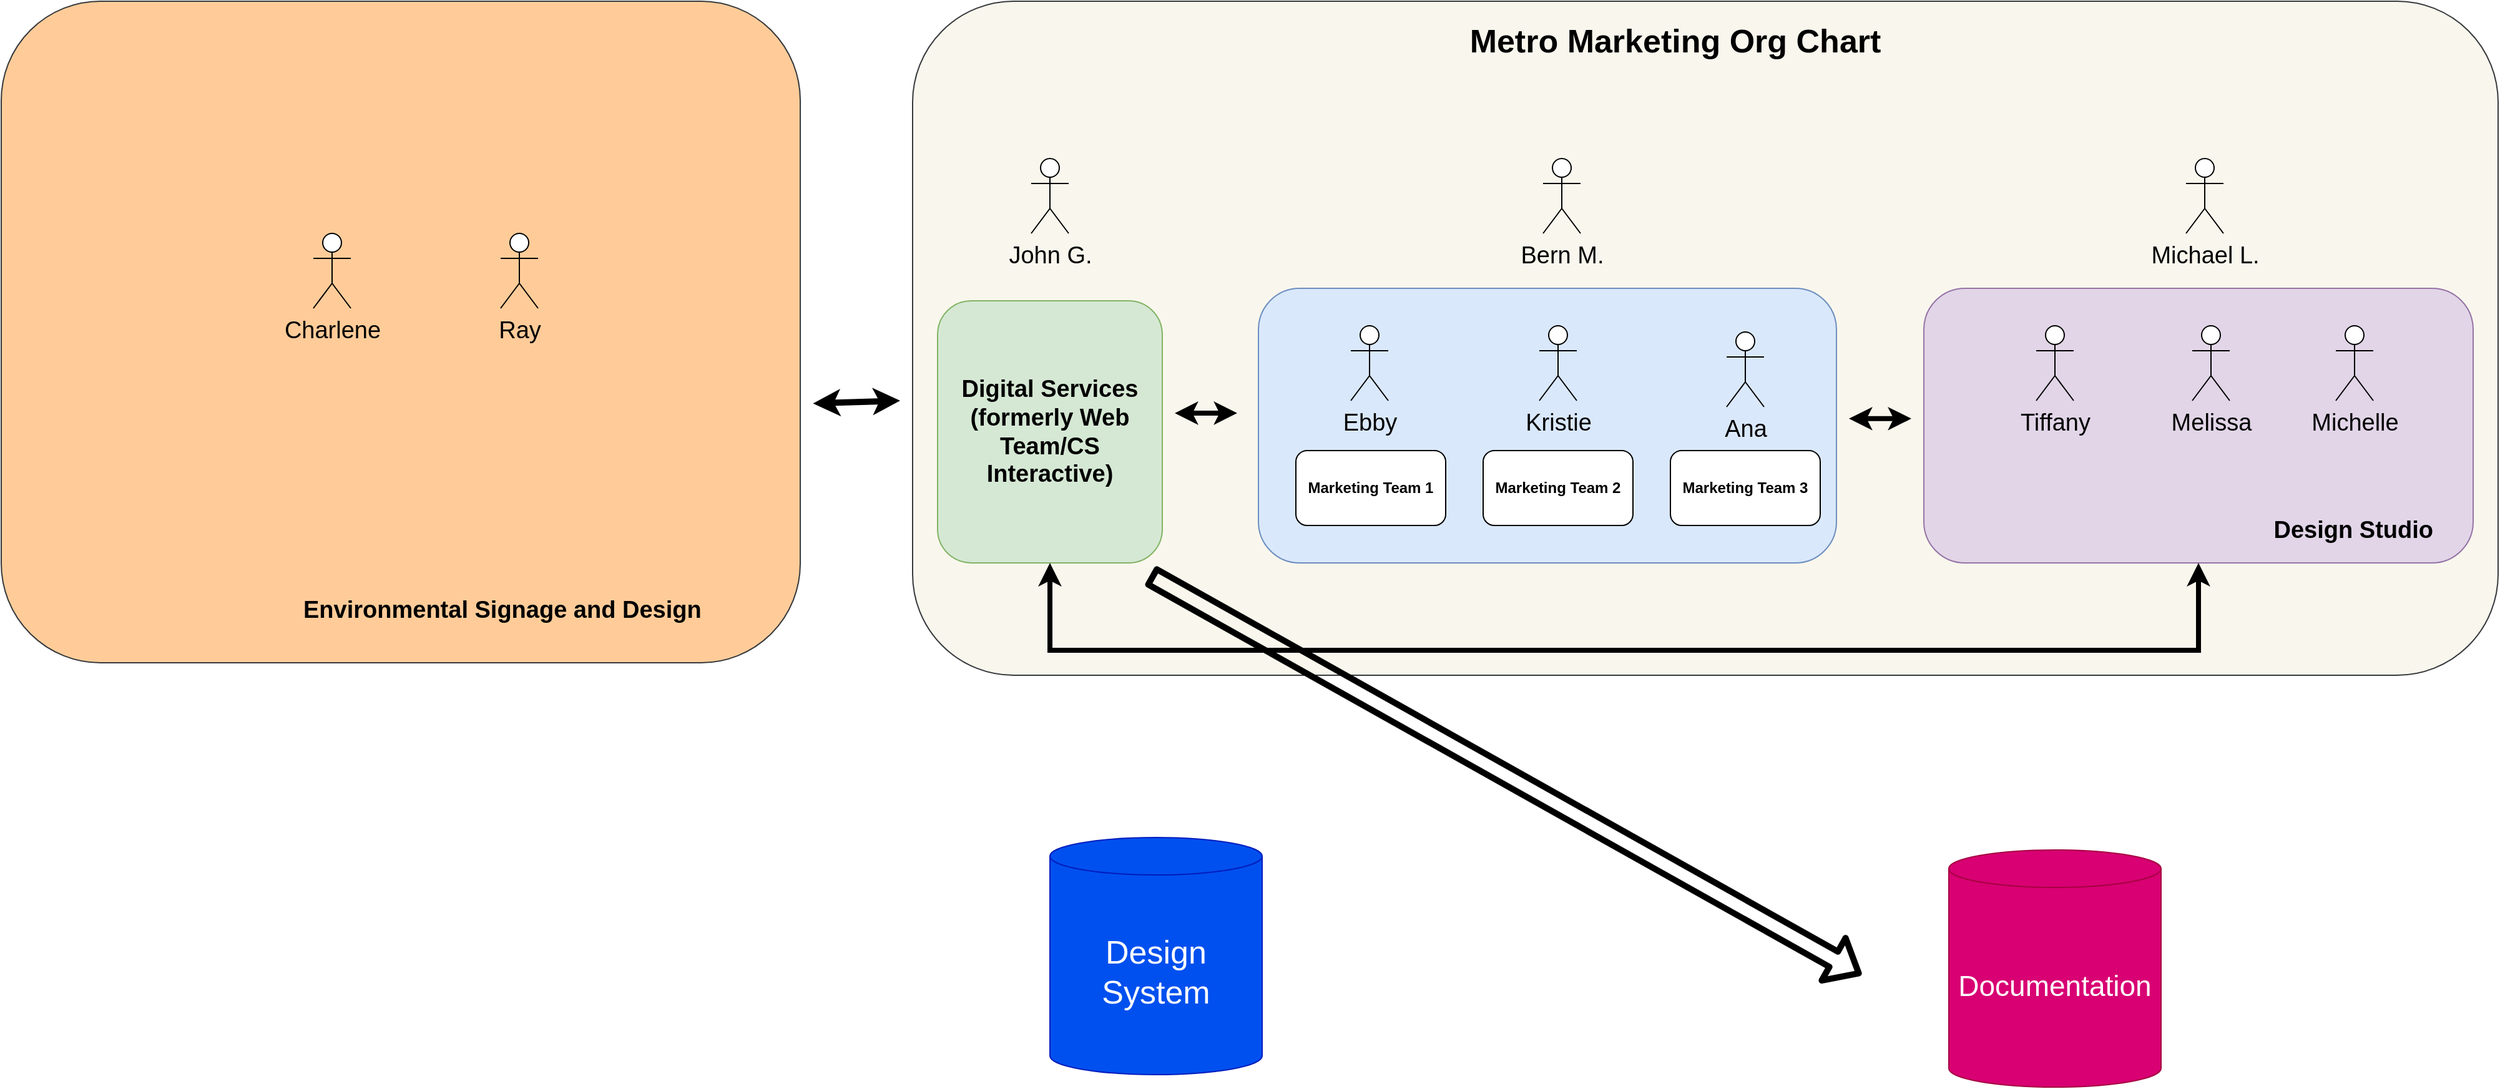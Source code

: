 <mxfile version="15.2.7" type="github">
  <diagram id="5HgKiA-mDhihwRjE3J8e" name="Page-1">
    <mxGraphModel dx="3457" dy="2060" grid="1" gridSize="10" guides="1" tooltips="1" connect="1" arrows="1" fold="1" page="1" pageScale="1" pageWidth="850" pageHeight="1100" math="0" shadow="0">
      <root>
        <mxCell id="0" />
        <mxCell id="1" parent="0" />
        <mxCell id="XEs6g6uKe2N_zZoCosdx-28" value="" style="rounded=1;whiteSpace=wrap;html=1;fontSize=19;align=right;fillColor=#ffcc99;strokeColor=#36393d;" parent="1" vertex="1">
          <mxGeometry x="-830" y="-80" width="640" height="530" as="geometry" />
        </mxCell>
        <mxCell id="XEs6g6uKe2N_zZoCosdx-1" value="" style="rounded=1;whiteSpace=wrap;html=1;connectable=0;allowArrows=0;fillColor=#f9f7ed;strokeColor=#36393d;" parent="1" vertex="1">
          <mxGeometry x="-100" y="-80" width="1270" height="540" as="geometry" />
        </mxCell>
        <mxCell id="XEs6g6uKe2N_zZoCosdx-25" value="" style="rounded=1;whiteSpace=wrap;html=1;fontSize=19;align=right;fillColor=#dae8fc;strokeColor=#6c8ebf;" parent="1" vertex="1">
          <mxGeometry x="177" y="150" width="463" height="220" as="geometry" />
        </mxCell>
        <mxCell id="XEs6g6uKe2N_zZoCosdx-2" value="Marketing Team 2" style="rounded=1;whiteSpace=wrap;html=1;fontStyle=1" parent="1" vertex="1">
          <mxGeometry x="357" y="280" width="120" height="60" as="geometry" />
        </mxCell>
        <mxCell id="XEs6g6uKe2N_zZoCosdx-5" value="Marketing Team 1" style="rounded=1;whiteSpace=wrap;html=1;fontStyle=1" parent="1" vertex="1">
          <mxGeometry x="207" y="280" width="120" height="60" as="geometry" />
        </mxCell>
        <mxCell id="XEs6g6uKe2N_zZoCosdx-6" value="Marketing Team 3" style="rounded=1;whiteSpace=wrap;html=1;fontStyle=1" parent="1" vertex="1">
          <mxGeometry x="507" y="280" width="120" height="60" as="geometry" />
        </mxCell>
        <mxCell id="XEs6g6uKe2N_zZoCosdx-7" value="&lt;font style=&quot;font-size: 19px&quot;&gt;Digital Services&lt;br&gt;(formerly Web Team/CS Interactive)&lt;/font&gt;" style="rounded=1;whiteSpace=wrap;html=1;fontStyle=1;fillColor=#d5e8d4;strokeColor=#82b366;" parent="1" vertex="1">
          <mxGeometry x="-80" y="160" width="180" height="210" as="geometry" />
        </mxCell>
        <mxCell id="XEs6g6uKe2N_zZoCosdx-9" value="Metro Marketing Org Chart" style="text;whiteSpace=wrap;html=1;fontStyle=1;fontSize=26;align=center;" parent="1" vertex="1">
          <mxGeometry x="251" y="-70" width="520" height="50" as="geometry" />
        </mxCell>
        <mxCell id="XEs6g6uKe2N_zZoCosdx-11" value="John G." style="shape=umlActor;verticalLabelPosition=bottom;verticalAlign=top;html=1;outlineConnect=0;fontSize=19;gradientColor=#ffffff;" parent="1" vertex="1">
          <mxGeometry x="-5" y="46" width="30" height="60" as="geometry" />
        </mxCell>
        <mxCell id="XEs6g6uKe2N_zZoCosdx-12" value="Ana" style="shape=umlActor;verticalLabelPosition=bottom;verticalAlign=top;html=1;outlineConnect=0;fontSize=19;" parent="1" vertex="1">
          <mxGeometry x="552" y="185" width="30" height="60" as="geometry" />
        </mxCell>
        <mxCell id="XEs6g6uKe2N_zZoCosdx-13" value="Bern M." style="shape=umlActor;verticalLabelPosition=bottom;verticalAlign=top;html=1;outlineConnect=0;fontSize=19;gradientColor=#ffffff;" parent="1" vertex="1">
          <mxGeometry x="405" y="46" width="30" height="60" as="geometry" />
        </mxCell>
        <mxCell id="XEs6g6uKe2N_zZoCosdx-14" value="&lt;div&gt;Kristie&lt;/div&gt;" style="shape=umlActor;verticalLabelPosition=bottom;verticalAlign=top;html=1;outlineConnect=0;fontSize=19;" parent="1" vertex="1">
          <mxGeometry x="402" y="180" width="30" height="60" as="geometry" />
        </mxCell>
        <mxCell id="XEs6g6uKe2N_zZoCosdx-15" value="Michael L." style="shape=umlActor;verticalLabelPosition=bottom;verticalAlign=top;html=1;outlineConnect=0;fontSize=19;gradientColor=#ffffff;" parent="1" vertex="1">
          <mxGeometry x="920" y="46" width="30" height="60" as="geometry" />
        </mxCell>
        <mxCell id="XEs6g6uKe2N_zZoCosdx-17" value="Ebby" style="shape=umlActor;verticalLabelPosition=bottom;verticalAlign=top;html=1;outlineConnect=0;fontSize=19;" parent="1" vertex="1">
          <mxGeometry x="251" y="180" width="30" height="60" as="geometry" />
        </mxCell>
        <mxCell id="XEs6g6uKe2N_zZoCosdx-30" value="Environmental Signage and Design" style="text;whiteSpace=wrap;html=1;fontSize=19;fontStyle=1" parent="1" vertex="1">
          <mxGeometry x="-590" y="390" width="360" height="40" as="geometry" />
        </mxCell>
        <mxCell id="XEs6g6uKe2N_zZoCosdx-31" value="" style="rounded=1;whiteSpace=wrap;html=1;fontSize=19;align=right;fillColor=#e1d5e7;strokeColor=#9673a6;" parent="1" vertex="1">
          <mxGeometry x="710" y="150" width="440" height="220" as="geometry" />
        </mxCell>
        <mxCell id="XEs6g6uKe2N_zZoCosdx-32" value="&lt;div align=&quot;right&quot;&gt;Design Studio&lt;/div&gt;" style="text;html=1;strokeColor=none;fillColor=none;align=right;verticalAlign=middle;whiteSpace=wrap;rounded=0;fontSize=19;fontStyle=1" parent="1" vertex="1">
          <mxGeometry x="990" y="334" width="130" height="20" as="geometry" />
        </mxCell>
        <mxCell id="XEs6g6uKe2N_zZoCosdx-36" value="Tiffany" style="shape=umlActor;verticalLabelPosition=bottom;verticalAlign=top;html=1;outlineConnect=0;fontSize=19;gradientColor=#ffffff;" parent="1" vertex="1">
          <mxGeometry x="800" y="180" width="30" height="60" as="geometry" />
        </mxCell>
        <mxCell id="XEs6g6uKe2N_zZoCosdx-37" value="Melissa" style="shape=umlActor;verticalLabelPosition=bottom;verticalAlign=top;html=1;outlineConnect=0;fontSize=19;gradientColor=#ffffff;" parent="1" vertex="1">
          <mxGeometry x="925" y="180" width="30" height="60" as="geometry" />
        </mxCell>
        <mxCell id="XEs6g6uKe2N_zZoCosdx-44" value="" style="endArrow=classic;startArrow=classic;html=1;fontSize=19;strokeWidth=4;" parent="1" edge="1">
          <mxGeometry width="50" height="50" relative="1" as="geometry">
            <mxPoint x="110" y="250" as="sourcePoint" />
            <mxPoint x="160" y="250" as="targetPoint" />
          </mxGeometry>
        </mxCell>
        <mxCell id="XEs6g6uKe2N_zZoCosdx-47" value="Charlene" style="shape=umlActor;verticalLabelPosition=bottom;verticalAlign=top;html=1;outlineConnect=0;fontSize=19;gradientColor=#ffffff;" parent="1" vertex="1">
          <mxGeometry x="-580" y="106" width="30" height="60" as="geometry" />
        </mxCell>
        <mxCell id="XEs6g6uKe2N_zZoCosdx-48" value="Ray" style="shape=umlActor;verticalLabelPosition=bottom;verticalAlign=top;html=1;outlineConnect=0;fontSize=19;gradientColor=#ffffff;" parent="1" vertex="1">
          <mxGeometry x="-430" y="106" width="30" height="60" as="geometry" />
        </mxCell>
        <mxCell id="XEs6g6uKe2N_zZoCosdx-53" value="" style="endArrow=classic;startArrow=classic;html=1;fontSize=19;strokeWidth=4;rounded=0;" parent="1" edge="1">
          <mxGeometry width="50" height="50" relative="1" as="geometry">
            <mxPoint x="650" y="254.41" as="sourcePoint" />
            <mxPoint x="700" y="254.41" as="targetPoint" />
          </mxGeometry>
        </mxCell>
        <mxCell id="XEs6g6uKe2N_zZoCosdx-54" value="" style="endArrow=classic;startArrow=classic;html=1;fontSize=26;exitX=0.5;exitY=1;exitDx=0;exitDy=0;entryX=0.5;entryY=1;entryDx=0;entryDy=0;edgeStyle=orthogonalEdgeStyle;strokeWidth=4;strokeColor=default;rounded=0;" parent="1" source="XEs6g6uKe2N_zZoCosdx-7" target="XEs6g6uKe2N_zZoCosdx-31" edge="1">
          <mxGeometry width="50" height="50" relative="1" as="geometry">
            <mxPoint x="340" y="350" as="sourcePoint" />
            <mxPoint x="390" y="300" as="targetPoint" />
            <Array as="points">
              <mxPoint x="10" y="440" />
              <mxPoint x="930" y="440" />
            </Array>
          </mxGeometry>
        </mxCell>
        <mxCell id="XEs6g6uKe2N_zZoCosdx-56" value="" style="endArrow=classic;startArrow=classic;html=1;fontSize=26;strokeColor=default;strokeWidth=5;exitX=1.016;exitY=0.608;exitDx=0;exitDy=0;exitPerimeter=0;" parent="1" source="XEs6g6uKe2N_zZoCosdx-28" edge="1">
          <mxGeometry width="50" height="50" relative="1" as="geometry">
            <mxPoint x="100" y="310" as="sourcePoint" />
            <mxPoint x="-110" y="240" as="targetPoint" />
          </mxGeometry>
        </mxCell>
        <mxCell id="XEs6g6uKe2N_zZoCosdx-57" value="Michelle" style="shape=umlActor;verticalLabelPosition=bottom;verticalAlign=top;html=1;outlineConnect=0;fontSize=19;gradientColor=#ffffff;" parent="1" vertex="1">
          <mxGeometry x="1040" y="180" width="30" height="60" as="geometry" />
        </mxCell>
        <mxCell id="9nyN_uVbUpVRn7FWgPut-1" value="Design System" style="shape=cylinder3;whiteSpace=wrap;html=1;boundedLbl=1;backgroundOutline=1;size=15;fontSize=26;align=center;fillColor=#0050ef;strokeColor=#001DBC;fontColor=#ffffff;" vertex="1" parent="1">
          <mxGeometry x="10" y="590" width="170" height="190" as="geometry" />
        </mxCell>
        <mxCell id="9nyN_uVbUpVRn7FWgPut-2" value="&lt;font style=&quot;font-size: 23px&quot;&gt;Documentation&lt;/font&gt;" style="shape=cylinder3;whiteSpace=wrap;html=1;boundedLbl=1;backgroundOutline=1;size=15;fontSize=26;align=center;fillColor=#d80073;strokeColor=#A50040;fontColor=#ffffff;" vertex="1" parent="1">
          <mxGeometry x="730" y="600" width="170" height="190" as="geometry" />
        </mxCell>
        <mxCell id="9nyN_uVbUpVRn7FWgPut-6" value="" style="shape=flexArrow;endArrow=classic;html=1;fontSize=26;strokeColor=default;strokeWidth=5;" edge="1" parent="1">
          <mxGeometry width="50" height="50" relative="1" as="geometry">
            <mxPoint x="90" y="380" as="sourcePoint" />
            <mxPoint x="660" y="700" as="targetPoint" />
          </mxGeometry>
        </mxCell>
      </root>
    </mxGraphModel>
  </diagram>
</mxfile>
